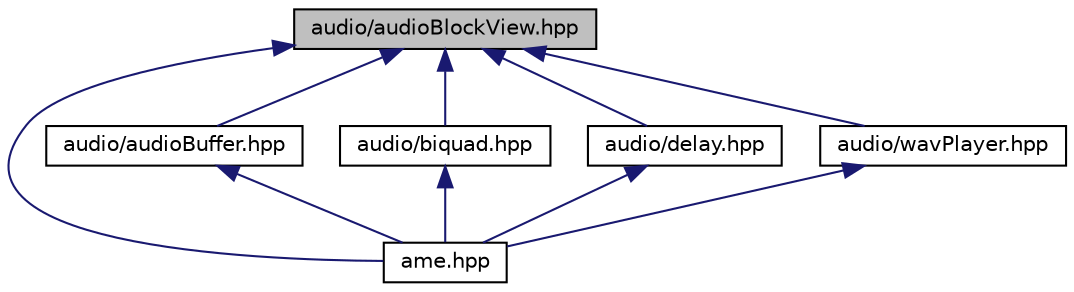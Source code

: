 digraph "audio/audioBlockView.hpp"
{
 // LATEX_PDF_SIZE
  edge [fontname="Helvetica",fontsize="10",labelfontname="Helvetica",labelfontsize="10"];
  node [fontname="Helvetica",fontsize="10",shape=record];
  Node1 [label="audio/audioBlockView.hpp",height=0.2,width=0.4,color="black", fillcolor="grey75", style="filled", fontcolor="black",tooltip="Audio Block View."];
  Node1 -> Node2 [dir="back",color="midnightblue",fontsize="10",style="solid",fontname="Helvetica"];
  Node2 [label="ame.hpp",height=0.2,width=0.4,color="black", fillcolor="white", style="filled",URL="$ame_8hpp.html",tooltip="main header file."];
  Node1 -> Node3 [dir="back",color="midnightblue",fontsize="10",style="solid",fontname="Helvetica"];
  Node3 [label="audio/audioBuffer.hpp",height=0.2,width=0.4,color="black", fillcolor="white", style="filled",URL="$audio_buffer_8hpp.html",tooltip="Audio buffer."];
  Node3 -> Node2 [dir="back",color="midnightblue",fontsize="10",style="solid",fontname="Helvetica"];
  Node1 -> Node4 [dir="back",color="midnightblue",fontsize="10",style="solid",fontname="Helvetica"];
  Node4 [label="audio/biquad.hpp",height=0.2,width=0.4,color="black", fillcolor="white", style="filled",URL="$biquad_8hpp.html",tooltip="BiQuad filter."];
  Node4 -> Node2 [dir="back",color="midnightblue",fontsize="10",style="solid",fontname="Helvetica"];
  Node1 -> Node5 [dir="back",color="midnightblue",fontsize="10",style="solid",fontname="Helvetica"];
  Node5 [label="audio/delay.hpp",height=0.2,width=0.4,color="black", fillcolor="white", style="filled",URL="$delay_8hpp.html",tooltip="Fractional delay."];
  Node5 -> Node2 [dir="back",color="midnightblue",fontsize="10",style="solid",fontname="Helvetica"];
  Node1 -> Node6 [dir="back",color="midnightblue",fontsize="10",style="solid",fontname="Helvetica"];
  Node6 [label="audio/wavPlayer.hpp",height=0.2,width=0.4,color="black", fillcolor="white", style="filled",URL="$wav_player_8hpp.html",tooltip="Wav player."];
  Node6 -> Node2 [dir="back",color="midnightblue",fontsize="10",style="solid",fontname="Helvetica"];
}
